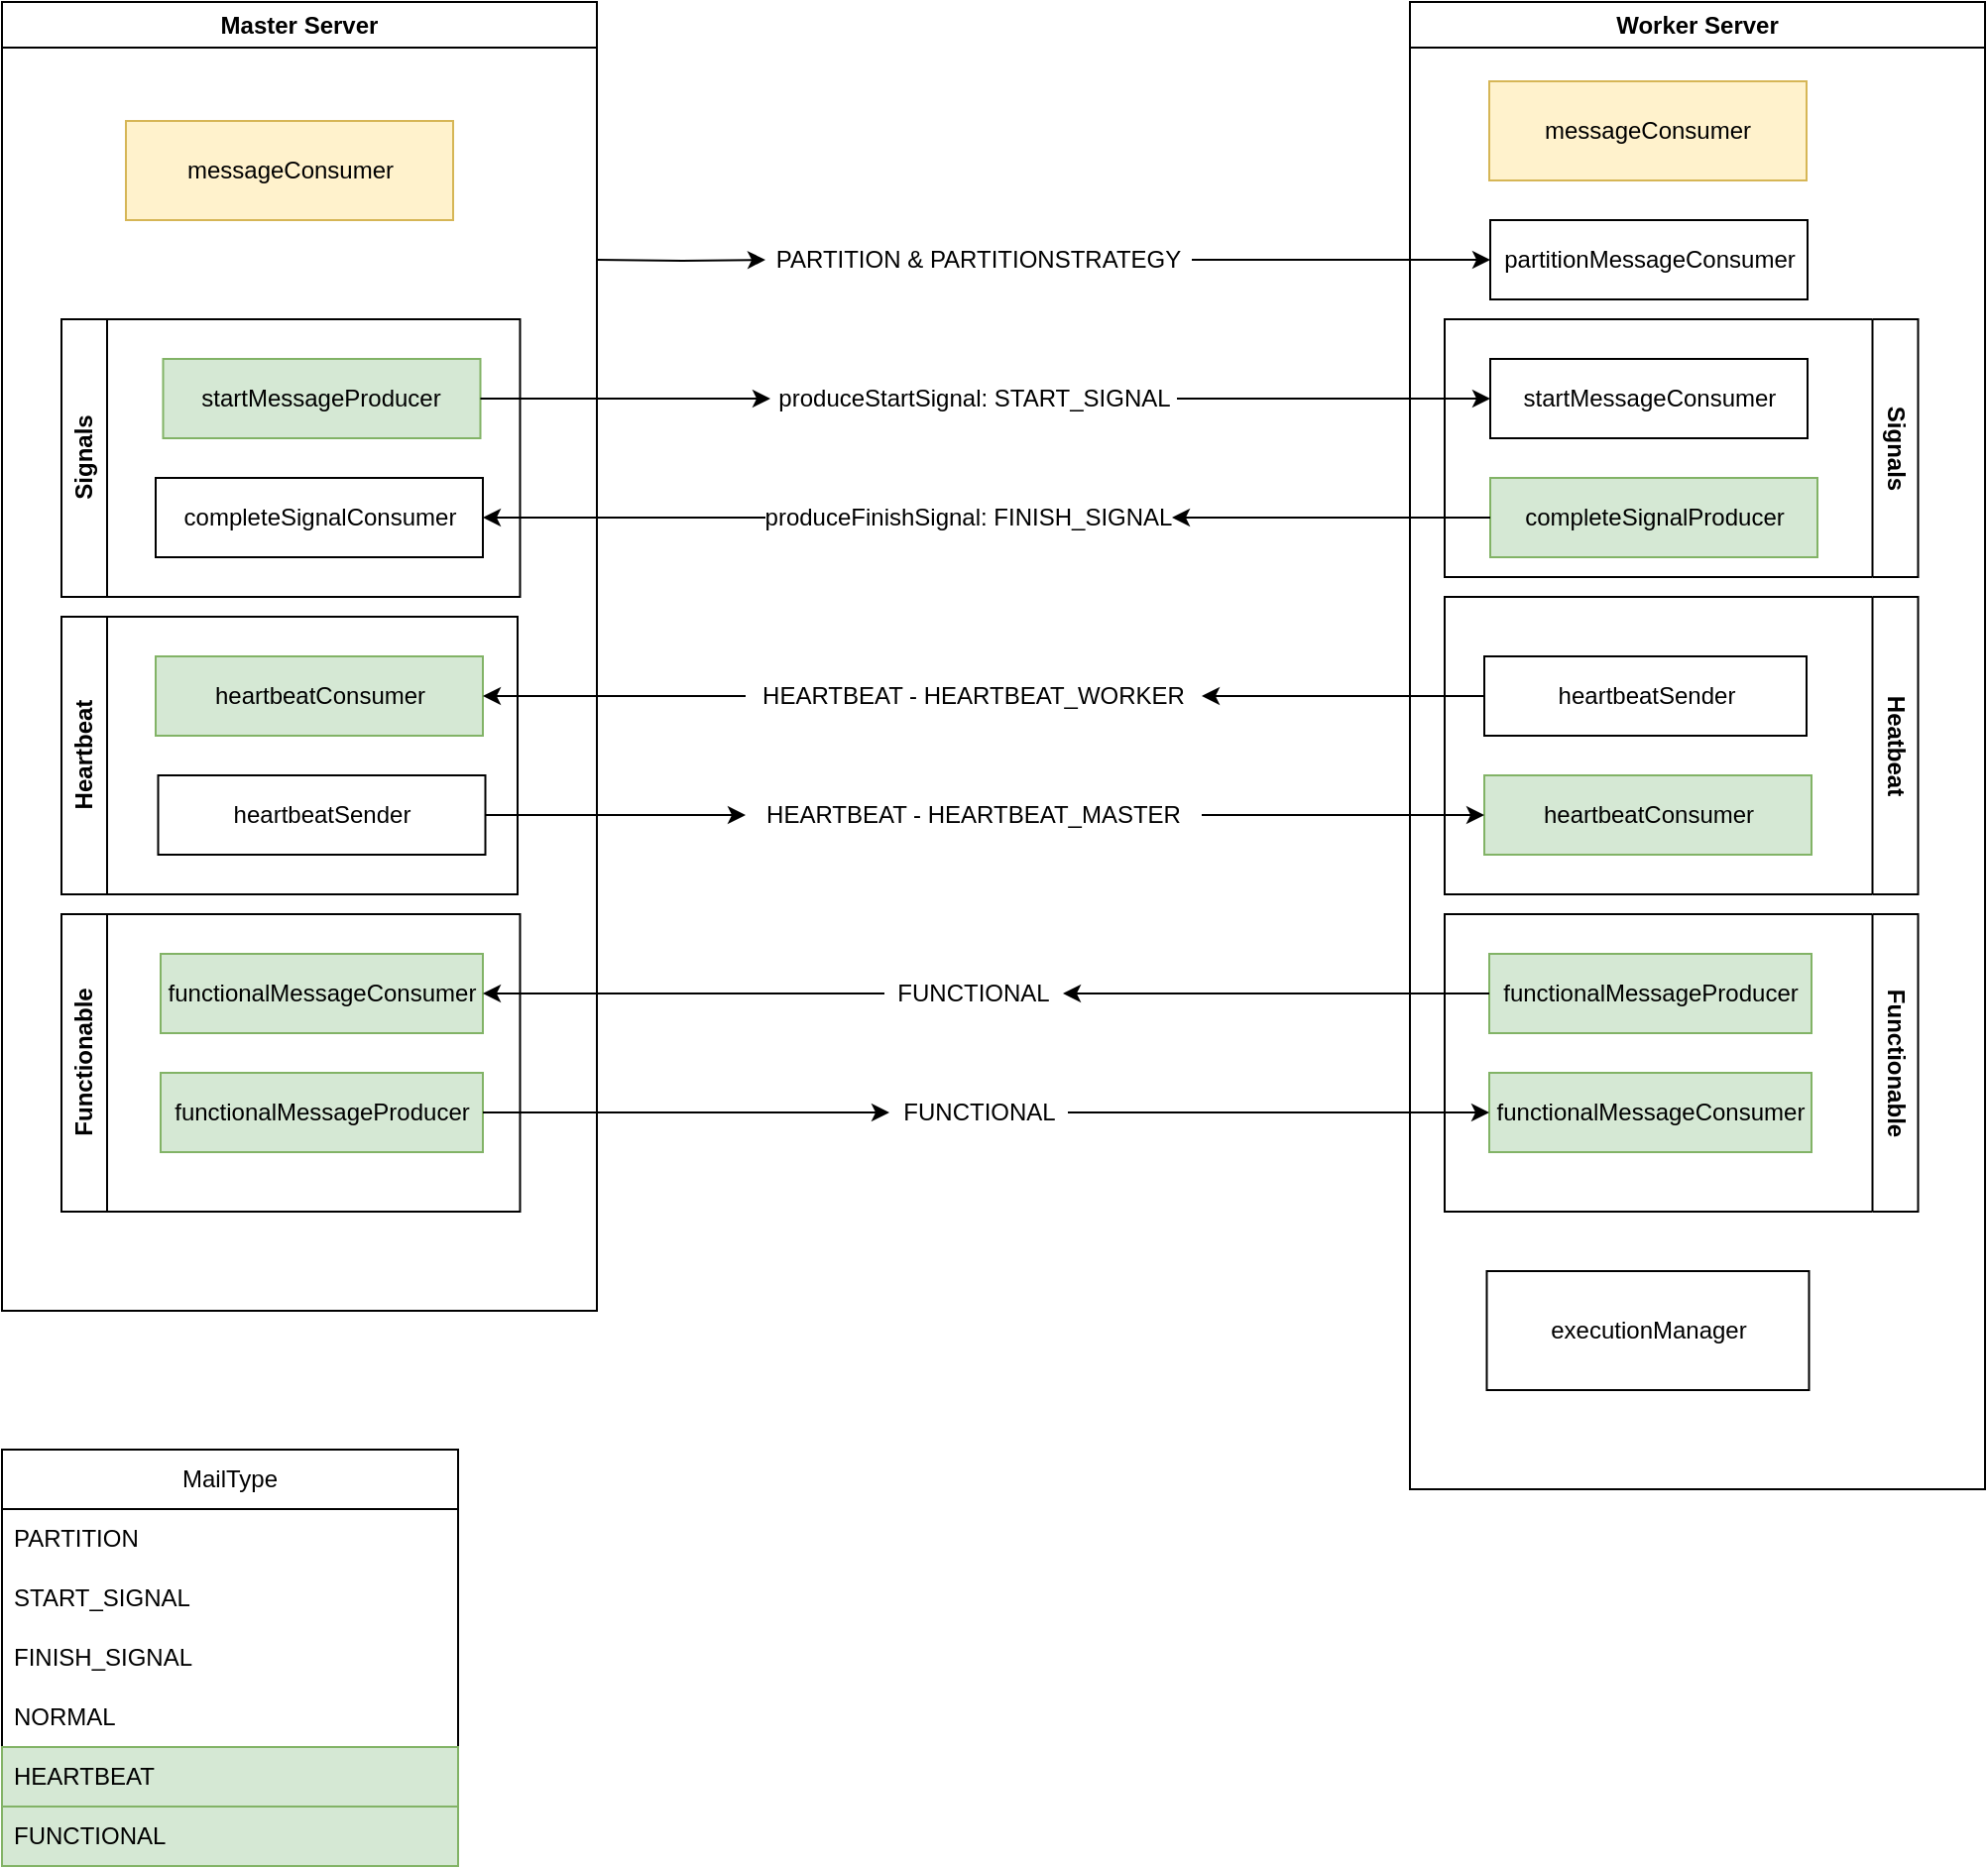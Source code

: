 <mxfile version="22.1.3" type="device" pages="2">
  <diagram name="channels" id="bZg401oQREMwkBCb7BmP">
    <mxGraphModel dx="1645" dy="475" grid="1" gridSize="10" guides="1" tooltips="1" connect="1" arrows="1" fold="1" page="1" pageScale="1" pageWidth="850" pageHeight="1100" math="0" shadow="0">
      <root>
        <mxCell id="0" />
        <mxCell id="1" parent="0" />
        <mxCell id="o7bk5bghvef0Juf1hI8U-3" value="Worker Server" style="swimlane;whiteSpace=wrap;html=1;" vertex="1" parent="1">
          <mxGeometry x="530" y="290" width="290" height="750" as="geometry" />
        </mxCell>
        <mxCell id="o7bk5bghvef0Juf1hI8U-13" value="messageConsumer" style="rounded=0;whiteSpace=wrap;html=1;fillColor=#fff2cc;strokeColor=#d6b656;" vertex="1" parent="o7bk5bghvef0Juf1hI8U-3">
          <mxGeometry x="40" y="40" width="160" height="50" as="geometry" />
        </mxCell>
        <mxCell id="o7bk5bghvef0Juf1hI8U-114" value="Functionable" style="swimlane;horizontal=0;whiteSpace=wrap;html=1;rotation=-180;" vertex="1" parent="o7bk5bghvef0Juf1hI8U-3">
          <mxGeometry x="17.5" y="460" width="238.75" height="150" as="geometry" />
        </mxCell>
        <mxCell id="o7bk5bghvef0Juf1hI8U-100" value="functionalMessageProducer" style="rounded=0;whiteSpace=wrap;html=1;fillColor=#d5e8d4;strokeColor=#82b366;" vertex="1" parent="o7bk5bghvef0Juf1hI8U-114">
          <mxGeometry x="22.5" y="20" width="162.5" height="40" as="geometry" />
        </mxCell>
        <mxCell id="o7bk5bghvef0Juf1hI8U-98" value="functionalMessageConsumer" style="rounded=0;whiteSpace=wrap;html=1;fillColor=#d5e8d4;strokeColor=#82b366;" vertex="1" parent="o7bk5bghvef0Juf1hI8U-114">
          <mxGeometry x="22.5" y="80" width="162.5" height="40" as="geometry" />
        </mxCell>
        <mxCell id="o7bk5bghvef0Juf1hI8U-118" value="Heatbeat" style="swimlane;horizontal=0;whiteSpace=wrap;html=1;rotation=-180;" vertex="1" parent="o7bk5bghvef0Juf1hI8U-3">
          <mxGeometry x="17.5" y="300" width="238.75" height="150" as="geometry" />
        </mxCell>
        <mxCell id="o7bk5bghvef0Juf1hI8U-65" value="heartbeatConsumer" style="rounded=0;whiteSpace=wrap;html=1;fillColor=#d5e8d4;strokeColor=#82b366;" vertex="1" parent="o7bk5bghvef0Juf1hI8U-118">
          <mxGeometry x="20" y="90" width="165" height="40" as="geometry" />
        </mxCell>
        <mxCell id="o7bk5bghvef0Juf1hI8U-7" value="heartbeatSender" style="rounded=0;whiteSpace=wrap;html=1;" vertex="1" parent="o7bk5bghvef0Juf1hI8U-118">
          <mxGeometry x="20" y="30" width="162.5" height="40" as="geometry" />
        </mxCell>
        <mxCell id="o7bk5bghvef0Juf1hI8U-121" value="Signals" style="swimlane;horizontal=0;whiteSpace=wrap;html=1;rotation=-180;" vertex="1" parent="o7bk5bghvef0Juf1hI8U-3">
          <mxGeometry x="17.5" y="160" width="238.75" height="130" as="geometry" />
        </mxCell>
        <mxCell id="o7bk5bghvef0Juf1hI8U-6" value="startMessageConsumer" style="rounded=0;whiteSpace=wrap;html=1;" vertex="1" parent="o7bk5bghvef0Juf1hI8U-121">
          <mxGeometry x="23" y="20" width="160" height="40" as="geometry" />
        </mxCell>
        <mxCell id="o7bk5bghvef0Juf1hI8U-93" value="completeSignalProducer" style="rounded=0;whiteSpace=wrap;html=1;fillColor=#d5e8d4;strokeColor=#82b366;" vertex="1" parent="o7bk5bghvef0Juf1hI8U-121">
          <mxGeometry x="23" y="80" width="165" height="40" as="geometry" />
        </mxCell>
        <mxCell id="o7bk5bghvef0Juf1hI8U-5" value="partitionMessageConsumer" style="rounded=0;whiteSpace=wrap;html=1;" vertex="1" parent="o7bk5bghvef0Juf1hI8U-121">
          <mxGeometry x="23" y="-50" width="160" height="40" as="geometry" />
        </mxCell>
        <mxCell id="w-Ps8oOpbwXvieC-xOSb-1" value="executionManager" style="rounded=0;whiteSpace=wrap;html=1;" vertex="1" parent="o7bk5bghvef0Juf1hI8U-3">
          <mxGeometry x="38.75" y="640" width="162.5" height="60" as="geometry" />
        </mxCell>
        <mxCell id="o7bk5bghvef0Juf1hI8U-105" style="edgeStyle=orthogonalEdgeStyle;rounded=0;orthogonalLoop=1;jettySize=auto;html=1;entryX=0;entryY=0.5;entryDx=0;entryDy=0;" edge="1" parent="1" source="o7bk5bghvef0Juf1hI8U-38" target="o7bk5bghvef0Juf1hI8U-5">
          <mxGeometry relative="1" as="geometry">
            <mxPoint x="100" y="420" as="sourcePoint" />
          </mxGeometry>
        </mxCell>
        <mxCell id="o7bk5bghvef0Juf1hI8U-113" style="edgeStyle=orthogonalEdgeStyle;rounded=0;orthogonalLoop=1;jettySize=auto;html=1;entryX=0;entryY=0.5;entryDx=0;entryDy=0;" edge="1" parent="1" target="o7bk5bghvef0Juf1hI8U-38">
          <mxGeometry relative="1" as="geometry">
            <mxPoint x="120" y="420" as="sourcePoint" />
          </mxGeometry>
        </mxCell>
        <mxCell id="o7bk5bghvef0Juf1hI8U-4" value="Master Server" style="swimlane;whiteSpace=wrap;html=1;" vertex="1" parent="1">
          <mxGeometry x="-180" y="290" width="300" height="660" as="geometry" />
        </mxCell>
        <mxCell id="o7bk5bghvef0Juf1hI8U-15" value="messageConsumer" style="rounded=0;whiteSpace=wrap;html=1;fillColor=#fff2cc;strokeColor=#d6b656;" vertex="1" parent="o7bk5bghvef0Juf1hI8U-4">
          <mxGeometry x="62.5" y="60" width="165" height="50" as="geometry" />
        </mxCell>
        <mxCell id="o7bk5bghvef0Juf1hI8U-23" value="heartbeatConsumer" style="rounded=0;whiteSpace=wrap;html=1;fillColor=#d5e8d4;strokeColor=#82b366;" vertex="1" parent="o7bk5bghvef0Juf1hI8U-4">
          <mxGeometry x="77.5" y="330" width="165" height="40" as="geometry" />
        </mxCell>
        <mxCell id="o7bk5bghvef0Juf1hI8U-56" value="completeSignalConsumer" style="rounded=0;whiteSpace=wrap;html=1;" vertex="1" parent="o7bk5bghvef0Juf1hI8U-4">
          <mxGeometry x="77.5" y="240" width="165" height="40" as="geometry" />
        </mxCell>
        <mxCell id="o7bk5bghvef0Juf1hI8U-22" value="heartbeatSender" style="rounded=0;whiteSpace=wrap;html=1;" vertex="1" parent="o7bk5bghvef0Juf1hI8U-4">
          <mxGeometry x="78.75" y="390" width="165" height="40" as="geometry" />
        </mxCell>
        <mxCell id="o7bk5bghvef0Juf1hI8U-84" value="functionalMessageConsumer" style="rounded=0;whiteSpace=wrap;html=1;fillColor=#d5e8d4;strokeColor=#82b366;" vertex="1" parent="o7bk5bghvef0Juf1hI8U-4">
          <mxGeometry x="80" y="480" width="162.5" height="40" as="geometry" />
        </mxCell>
        <mxCell id="o7bk5bghvef0Juf1hI8U-88" value="startMessageProducer" style="rounded=0;whiteSpace=wrap;html=1;fillColor=#d5e8d4;strokeColor=#82b366;" vertex="1" parent="o7bk5bghvef0Juf1hI8U-4">
          <mxGeometry x="81.25" y="180" width="160" height="40" as="geometry" />
        </mxCell>
        <mxCell id="o7bk5bghvef0Juf1hI8U-99" value="functionalMessageProducer" style="rounded=0;whiteSpace=wrap;html=1;fillColor=#d5e8d4;strokeColor=#82b366;" vertex="1" parent="o7bk5bghvef0Juf1hI8U-4">
          <mxGeometry x="80" y="540" width="162.5" height="40" as="geometry" />
        </mxCell>
        <mxCell id="o7bk5bghvef0Juf1hI8U-110" value="Functionable" style="swimlane;horizontal=0;whiteSpace=wrap;html=1;" vertex="1" parent="o7bk5bghvef0Juf1hI8U-4">
          <mxGeometry x="30" y="460" width="231.25" height="150" as="geometry" />
        </mxCell>
        <mxCell id="o7bk5bghvef0Juf1hI8U-111" value="Heartbeat" style="swimlane;horizontal=0;whiteSpace=wrap;html=1;" vertex="1" parent="o7bk5bghvef0Juf1hI8U-4">
          <mxGeometry x="30" y="310" width="230" height="140" as="geometry" />
        </mxCell>
        <mxCell id="o7bk5bghvef0Juf1hI8U-112" value="Signals" style="swimlane;horizontal=0;whiteSpace=wrap;html=1;" vertex="1" parent="o7bk5bghvef0Juf1hI8U-4">
          <mxGeometry x="30" y="160" width="231.25" height="140" as="geometry" />
        </mxCell>
        <mxCell id="o7bk5bghvef0Juf1hI8U-32" value="MailType" style="swimlane;fontStyle=0;childLayout=stackLayout;horizontal=1;startSize=30;horizontalStack=0;resizeParent=1;resizeParentMax=0;resizeLast=0;collapsible=1;marginBottom=0;whiteSpace=wrap;html=1;" vertex="1" parent="1">
          <mxGeometry x="-180" y="1020" width="230" height="210" as="geometry">
            <mxRectangle x="580" y="720" width="90" height="30" as="alternateBounds" />
          </mxGeometry>
        </mxCell>
        <mxCell id="o7bk5bghvef0Juf1hI8U-33" value="PARTITION" style="text;strokeColor=none;fillColor=none;align=left;verticalAlign=middle;spacingLeft=4;spacingRight=4;overflow=hidden;points=[[0,0.5],[1,0.5]];portConstraint=eastwest;rotatable=0;whiteSpace=wrap;html=1;" vertex="1" parent="o7bk5bghvef0Juf1hI8U-32">
          <mxGeometry y="30" width="230" height="30" as="geometry" />
        </mxCell>
        <mxCell id="o7bk5bghvef0Juf1hI8U-34" value="START_SIGNAL" style="text;strokeColor=none;fillColor=none;align=left;verticalAlign=middle;spacingLeft=4;spacingRight=4;overflow=hidden;points=[[0,0.5],[1,0.5]];portConstraint=eastwest;rotatable=0;whiteSpace=wrap;html=1;" vertex="1" parent="o7bk5bghvef0Juf1hI8U-32">
          <mxGeometry y="60" width="230" height="30" as="geometry" />
        </mxCell>
        <mxCell id="o7bk5bghvef0Juf1hI8U-80" value="FINISH_SIGNAL" style="text;strokeColor=none;fillColor=none;align=left;verticalAlign=middle;spacingLeft=4;spacingRight=4;overflow=hidden;points=[[0,0.5],[1,0.5]];portConstraint=eastwest;rotatable=0;whiteSpace=wrap;html=1;" vertex="1" parent="o7bk5bghvef0Juf1hI8U-32">
          <mxGeometry y="90" width="230" height="30" as="geometry" />
        </mxCell>
        <mxCell id="o7bk5bghvef0Juf1hI8U-77" value="NORMAL" style="text;strokeColor=none;fillColor=none;align=left;verticalAlign=middle;spacingLeft=4;spacingRight=4;overflow=hidden;points=[[0,0.5],[1,0.5]];portConstraint=eastwest;rotatable=0;whiteSpace=wrap;html=1;" vertex="1" parent="o7bk5bghvef0Juf1hI8U-32">
          <mxGeometry y="120" width="230" height="30" as="geometry" />
        </mxCell>
        <mxCell id="o7bk5bghvef0Juf1hI8U-79" value="HEARTBEAT" style="text;strokeColor=#82b366;fillColor=#d5e8d4;align=left;verticalAlign=middle;spacingLeft=4;spacingRight=4;overflow=hidden;points=[[0,0.5],[1,0.5]];portConstraint=eastwest;rotatable=0;whiteSpace=wrap;html=1;" vertex="1" parent="o7bk5bghvef0Juf1hI8U-32">
          <mxGeometry y="150" width="230" height="30" as="geometry" />
        </mxCell>
        <mxCell id="o7bk5bghvef0Juf1hI8U-35" value="FUNCTIONAL" style="text;strokeColor=#82b366;fillColor=#d5e8d4;align=left;verticalAlign=middle;spacingLeft=4;spacingRight=4;overflow=hidden;points=[[0,0.5],[1,0.5]];portConstraint=eastwest;rotatable=0;whiteSpace=wrap;html=1;" vertex="1" parent="o7bk5bghvef0Juf1hI8U-32">
          <mxGeometry y="180" width="230" height="30" as="geometry" />
        </mxCell>
        <mxCell id="o7bk5bghvef0Juf1hI8U-66" style="edgeStyle=orthogonalEdgeStyle;rounded=0;orthogonalLoop=1;jettySize=auto;html=1;exitX=0;exitY=0.5;exitDx=0;exitDy=0;entryX=1;entryY=0.5;entryDx=0;entryDy=0;" edge="1" parent="1" source="o7bk5bghvef0Juf1hI8U-81" target="o7bk5bghvef0Juf1hI8U-23">
          <mxGeometry relative="1" as="geometry" />
        </mxCell>
        <mxCell id="o7bk5bghvef0Juf1hI8U-67" style="edgeStyle=orthogonalEdgeStyle;rounded=0;orthogonalLoop=1;jettySize=auto;html=1;exitX=1;exitY=0.5;exitDx=0;exitDy=0;entryX=0;entryY=0.5;entryDx=0;entryDy=0;" edge="1" parent="1" source="o7bk5bghvef0Juf1hI8U-82" target="o7bk5bghvef0Juf1hI8U-65">
          <mxGeometry relative="1" as="geometry" />
        </mxCell>
        <mxCell id="o7bk5bghvef0Juf1hI8U-92" value="" style="edgeStyle=orthogonalEdgeStyle;rounded=0;orthogonalLoop=1;jettySize=auto;html=1;entryX=1;entryY=0.5;entryDx=0;entryDy=0;exitX=0;exitY=0.5;exitDx=0;exitDy=0;" edge="1" parent="1" source="o7bk5bghvef0Juf1hI8U-93" target="o7bk5bghvef0Juf1hI8U-58">
          <mxGeometry relative="1" as="geometry">
            <mxPoint x="530" y="550" as="sourcePoint" />
            <mxPoint x="83" y="560" as="targetPoint" />
            <Array as="points" />
          </mxGeometry>
        </mxCell>
        <mxCell id="o7bk5bghvef0Juf1hI8U-94" style="edgeStyle=orthogonalEdgeStyle;rounded=0;orthogonalLoop=1;jettySize=auto;html=1;exitX=0;exitY=0.5;exitDx=0;exitDy=0;entryX=1;entryY=0.5;entryDx=0;entryDy=0;" edge="1" parent="1" source="o7bk5bghvef0Juf1hI8U-58" target="o7bk5bghvef0Juf1hI8U-56">
          <mxGeometry relative="1" as="geometry" />
        </mxCell>
        <mxCell id="o7bk5bghvef0Juf1hI8U-58" value="produceFinishSignal:&amp;nbsp;FINISH_SIGNAL" style="text;html=1;strokeColor=none;fillColor=none;align=center;verticalAlign=middle;whiteSpace=wrap;rounded=0;" vertex="1" parent="1">
          <mxGeometry x="205" y="535" width="205" height="30" as="geometry" />
        </mxCell>
        <mxCell id="o7bk5bghvef0Juf1hI8U-95" style="edgeStyle=orthogonalEdgeStyle;rounded=0;orthogonalLoop=1;jettySize=auto;html=1;exitX=1;exitY=0.5;exitDx=0;exitDy=0;entryX=0;entryY=0.5;entryDx=0;entryDy=0;" edge="1" parent="1" source="o7bk5bghvef0Juf1hI8U-96" target="o7bk5bghvef0Juf1hI8U-6">
          <mxGeometry relative="1" as="geometry" />
        </mxCell>
        <mxCell id="o7bk5bghvef0Juf1hI8U-97" value="" style="edgeStyle=orthogonalEdgeStyle;rounded=0;orthogonalLoop=1;jettySize=auto;html=1;exitX=1;exitY=0.5;exitDx=0;exitDy=0;entryX=0;entryY=0.5;entryDx=0;entryDy=0;" edge="1" parent="1" source="o7bk5bghvef0Juf1hI8U-88" target="o7bk5bghvef0Juf1hI8U-96">
          <mxGeometry relative="1" as="geometry">
            <mxPoint x="78" y="490" as="sourcePoint" />
            <mxPoint x="550" y="490" as="targetPoint" />
          </mxGeometry>
        </mxCell>
        <mxCell id="o7bk5bghvef0Juf1hI8U-96" value="produceStartSignal: START_SIGNAL" style="text;html=1;strokeColor=none;fillColor=none;align=center;verticalAlign=middle;whiteSpace=wrap;rounded=0;" vertex="1" parent="1">
          <mxGeometry x="207.5" y="475" width="205" height="30" as="geometry" />
        </mxCell>
        <mxCell id="o7bk5bghvef0Juf1hI8U-101" style="edgeStyle=orthogonalEdgeStyle;rounded=0;orthogonalLoop=1;jettySize=auto;html=1;exitX=1;exitY=0.5;exitDx=0;exitDy=0;entryX=0;entryY=0.5;entryDx=0;entryDy=0;" edge="1" parent="1" source="o7bk5bghvef0Juf1hI8U-103" target="o7bk5bghvef0Juf1hI8U-98">
          <mxGeometry relative="1" as="geometry" />
        </mxCell>
        <mxCell id="o7bk5bghvef0Juf1hI8U-102" style="edgeStyle=orthogonalEdgeStyle;rounded=0;orthogonalLoop=1;jettySize=auto;html=1;exitX=0;exitY=0.5;exitDx=0;exitDy=0;entryX=1;entryY=0.5;entryDx=0;entryDy=0;" edge="1" parent="1" source="o7bk5bghvef0Juf1hI8U-86" target="o7bk5bghvef0Juf1hI8U-84">
          <mxGeometry relative="1" as="geometry" />
        </mxCell>
        <mxCell id="o7bk5bghvef0Juf1hI8U-38" value="PARTITION &amp;amp;&amp;nbsp;PARTITIONSTRATEGY" style="text;html=1;strokeColor=none;fillColor=none;align=center;verticalAlign=middle;whiteSpace=wrap;rounded=0;" vertex="1" parent="1">
          <mxGeometry x="205" y="405" width="215" height="30" as="geometry" />
        </mxCell>
        <mxCell id="o7bk5bghvef0Juf1hI8U-124" value="" style="edgeStyle=orthogonalEdgeStyle;rounded=0;orthogonalLoop=1;jettySize=auto;html=1;exitX=0;exitY=0.5;exitDx=0;exitDy=0;entryX=1;entryY=0.5;entryDx=0;entryDy=0;" edge="1" parent="1" source="o7bk5bghvef0Juf1hI8U-7" target="o7bk5bghvef0Juf1hI8U-81">
          <mxGeometry relative="1" as="geometry">
            <mxPoint x="568" y="640" as="sourcePoint" />
            <mxPoint x="63" y="640" as="targetPoint" />
          </mxGeometry>
        </mxCell>
        <mxCell id="o7bk5bghvef0Juf1hI8U-81" value="HEARTBEAT - HEARTBEAT_WORKER" style="text;html=1;strokeColor=none;fillColor=none;align=center;verticalAlign=middle;whiteSpace=wrap;rounded=0;" vertex="1" parent="1">
          <mxGeometry x="195" y="625" width="230" height="30" as="geometry" />
        </mxCell>
        <mxCell id="o7bk5bghvef0Juf1hI8U-125" value="" style="edgeStyle=orthogonalEdgeStyle;rounded=0;orthogonalLoop=1;jettySize=auto;html=1;exitX=1;exitY=0.5;exitDx=0;exitDy=0;entryX=0;entryY=0.5;entryDx=0;entryDy=0;" edge="1" parent="1" source="o7bk5bghvef0Juf1hI8U-22" target="o7bk5bghvef0Juf1hI8U-82">
          <mxGeometry relative="1" as="geometry">
            <mxPoint x="64" y="700" as="sourcePoint" />
            <mxPoint x="568" y="700" as="targetPoint" />
          </mxGeometry>
        </mxCell>
        <mxCell id="o7bk5bghvef0Juf1hI8U-82" value="HEARTBEAT - HEARTBEAT_MASTER" style="text;html=1;strokeColor=none;fillColor=none;align=center;verticalAlign=middle;whiteSpace=wrap;rounded=0;" vertex="1" parent="1">
          <mxGeometry x="195" y="685" width="230" height="30" as="geometry" />
        </mxCell>
        <mxCell id="o7bk5bghvef0Juf1hI8U-126" value="" style="edgeStyle=orthogonalEdgeStyle;rounded=0;orthogonalLoop=1;jettySize=auto;html=1;exitX=0;exitY=0.5;exitDx=0;exitDy=0;entryX=1;entryY=0.5;entryDx=0;entryDy=0;" edge="1" parent="1" source="o7bk5bghvef0Juf1hI8U-100" target="o7bk5bghvef0Juf1hI8U-86">
          <mxGeometry relative="1" as="geometry">
            <mxPoint x="570" y="790" as="sourcePoint" />
            <mxPoint x="63" y="790" as="targetPoint" />
          </mxGeometry>
        </mxCell>
        <mxCell id="o7bk5bghvef0Juf1hI8U-86" value="FUNCTIONAL" style="text;html=1;strokeColor=none;fillColor=none;align=center;verticalAlign=middle;whiteSpace=wrap;rounded=0;" vertex="1" parent="1">
          <mxGeometry x="265" y="775" width="90" height="30" as="geometry" />
        </mxCell>
        <mxCell id="o7bk5bghvef0Juf1hI8U-127" value="" style="edgeStyle=orthogonalEdgeStyle;rounded=0;orthogonalLoop=1;jettySize=auto;html=1;exitX=1;exitY=0.5;exitDx=0;exitDy=0;entryX=0;entryY=0.5;entryDx=0;entryDy=0;" edge="1" parent="1" source="o7bk5bghvef0Juf1hI8U-99" target="o7bk5bghvef0Juf1hI8U-103">
          <mxGeometry relative="1" as="geometry">
            <mxPoint x="63" y="850" as="sourcePoint" />
            <mxPoint x="570" y="850" as="targetPoint" />
          </mxGeometry>
        </mxCell>
        <mxCell id="o7bk5bghvef0Juf1hI8U-103" value="FUNCTIONAL" style="text;html=1;strokeColor=none;fillColor=none;align=center;verticalAlign=middle;whiteSpace=wrap;rounded=0;" vertex="1" parent="1">
          <mxGeometry x="267.5" y="835" width="90" height="30" as="geometry" />
        </mxCell>
      </root>
    </mxGraphModel>
  </diagram>
  <diagram id="Zaj3K83n4sl3CwPrTygY" name="state">
    <mxGraphModel dx="2213" dy="1914" grid="1" gridSize="10" guides="1" tooltips="1" connect="1" arrows="1" fold="1" page="1" pageScale="1" pageWidth="850" pageHeight="1100" math="0" shadow="0">
      <root>
        <mxCell id="0" />
        <mxCell id="1" parent="0" />
        <mxCell id="5WlR8Px7igBig4mAUmgR-2" value="Master" style="text;html=1;strokeColor=none;fillColor=none;align=center;verticalAlign=middle;whiteSpace=wrap;rounded=0;" vertex="1" parent="1">
          <mxGeometry x="-30" y="190" width="60" height="30" as="geometry" />
        </mxCell>
        <mxCell id="5WlR8Px7igBig4mAUmgR-33" value="" style="edgeStyle=orthogonalEdgeStyle;rounded=0;orthogonalLoop=1;jettySize=auto;html=1;" edge="1" parent="1" source="5WlR8Px7igBig4mAUmgR-5" target="5WlR8Px7igBig4mAUmgR-31">
          <mxGeometry relative="1" as="geometry" />
        </mxCell>
        <mxCell id="5WlR8Px7igBig4mAUmgR-5" value="idle" style="ellipse;whiteSpace=wrap;html=1;" vertex="1" parent="1">
          <mxGeometry x="50" y="170" width="120" height="80" as="geometry" />
        </mxCell>
        <mxCell id="5WlR8Px7igBig4mAUmgR-10" value="Worker" style="text;html=1;strokeColor=none;fillColor=none;align=center;verticalAlign=middle;whiteSpace=wrap;rounded=0;" vertex="1" parent="1">
          <mxGeometry x="-30" y="495" width="60" height="30" as="geometry" />
        </mxCell>
        <mxCell id="5WlR8Px7igBig4mAUmgR-29" value="" style="edgeStyle=orthogonalEdgeStyle;rounded=0;orthogonalLoop=1;jettySize=auto;html=1;" edge="1" parent="1" source="5WlR8Px7igBig4mAUmgR-11" target="5WlR8Px7igBig4mAUmgR-28">
          <mxGeometry relative="1" as="geometry" />
        </mxCell>
        <mxCell id="5WlR8Px7igBig4mAUmgR-11" value="idle" style="ellipse;whiteSpace=wrap;html=1;" vertex="1" parent="1">
          <mxGeometry x="50" y="470" width="120" height="80" as="geometry" />
        </mxCell>
        <mxCell id="5WlR8Px7igBig4mAUmgR-37" style="edgeStyle=orthogonalEdgeStyle;rounded=0;orthogonalLoop=1;jettySize=auto;html=1;exitX=0.5;exitY=1;exitDx=0;exitDy=0;entryX=0.5;entryY=0;entryDx=0;entryDy=0;" edge="1" parent="1" source="5WlR8Px7igBig4mAUmgR-19" target="5WlR8Px7igBig4mAUmgR-35">
          <mxGeometry relative="1" as="geometry" />
        </mxCell>
        <mxCell id="5WlR8Px7igBig4mAUmgR-19" value="partitionGraph" style="ellipse;whiteSpace=wrap;html=1;" vertex="1" parent="1">
          <mxGeometry x="500" y="170" width="110" height="80" as="geometry" />
        </mxCell>
        <mxCell id="5WlR8Px7igBig4mAUmgR-36" value="" style="edgeStyle=orthogonalEdgeStyle;rounded=0;orthogonalLoop=1;jettySize=auto;html=1;" edge="1" parent="1" source="5WlR8Px7igBig4mAUmgR-28" target="5WlR8Px7igBig4mAUmgR-35">
          <mxGeometry relative="1" as="geometry" />
        </mxCell>
        <mxCell id="aeLocBMJ9EdukQnL2tSK-16" style="edgeStyle=orthogonalEdgeStyle;rounded=0;orthogonalLoop=1;jettySize=auto;html=1;exitX=0.5;exitY=1;exitDx=0;exitDy=0;entryX=0.5;entryY=0;entryDx=0;entryDy=0;" edge="1" parent="1" source="5WlR8Px7igBig4mAUmgR-28" target="aeLocBMJ9EdukQnL2tSK-15">
          <mxGeometry relative="1" as="geometry">
            <Array as="points">
              <mxPoint x="335" y="610" />
              <mxPoint x="410" y="610" />
            </Array>
          </mxGeometry>
        </mxCell>
        <mxCell id="aeLocBMJ9EdukQnL2tSK-55" style="edgeStyle=orthogonalEdgeStyle;rounded=0;orthogonalLoop=1;jettySize=auto;html=1;exitX=0.5;exitY=1;exitDx=0;exitDy=0;entryX=0.5;entryY=0;entryDx=0;entryDy=0;" edge="1" parent="1" source="5WlR8Px7igBig4mAUmgR-28" target="aeLocBMJ9EdukQnL2tSK-54">
          <mxGeometry relative="1" as="geometry">
            <Array as="points">
              <mxPoint x="335" y="610" />
              <mxPoint x="280" y="610" />
            </Array>
          </mxGeometry>
        </mxCell>
        <mxCell id="aeLocBMJ9EdukQnL2tSK-58" style="edgeStyle=orthogonalEdgeStyle;rounded=0;orthogonalLoop=1;jettySize=auto;html=1;exitX=0.5;exitY=0;exitDx=0;exitDy=0;entryX=0.5;entryY=1;entryDx=0;entryDy=0;" edge="1" parent="1" source="5WlR8Px7igBig4mAUmgR-28" target="aeLocBMJ9EdukQnL2tSK-56">
          <mxGeometry relative="1" as="geometry" />
        </mxCell>
        <mxCell id="aeLocBMJ9EdukQnL2tSK-77" style="edgeStyle=orthogonalEdgeStyle;rounded=0;orthogonalLoop=1;jettySize=auto;html=1;exitX=0.5;exitY=1;exitDx=0;exitDy=0;entryX=0.5;entryY=0;entryDx=0;entryDy=0;" edge="1" parent="1" source="5WlR8Px7igBig4mAUmgR-28" target="aeLocBMJ9EdukQnL2tSK-76">
          <mxGeometry relative="1" as="geometry">
            <Array as="points">
              <mxPoint x="335" y="610" />
              <mxPoint x="130" y="610" />
            </Array>
          </mxGeometry>
        </mxCell>
        <mxCell id="5WlR8Px7igBig4mAUmgR-28" value="&lt;b&gt;start&lt;br&gt;&lt;/b&gt;startMessageConsumer&lt;br&gt;partitionMessageConsumer&lt;br&gt;messageConsumer&lt;br&gt;heartbeatSender&lt;br&gt;&lt;span style=&quot;background-color: rgb(102, 255, 102);&quot;&gt;functionalMessageConsumer&lt;/span&gt;" style="ellipse;whiteSpace=wrap;html=1;" vertex="1" parent="1">
          <mxGeometry x="235" y="450" width="200" height="120" as="geometry" />
        </mxCell>
        <mxCell id="5WlR8Px7igBig4mAUmgR-34" value="" style="edgeStyle=orthogonalEdgeStyle;rounded=0;orthogonalLoop=1;jettySize=auto;html=1;" edge="1" parent="1" source="5WlR8Px7igBig4mAUmgR-31" target="5WlR8Px7igBig4mAUmgR-19">
          <mxGeometry relative="1" as="geometry" />
        </mxCell>
        <mxCell id="aeLocBMJ9EdukQnL2tSK-13" style="edgeStyle=orthogonalEdgeStyle;rounded=0;orthogonalLoop=1;jettySize=auto;html=1;exitX=0.5;exitY=0;exitDx=0;exitDy=0;" edge="1" parent="1" source="5WlR8Px7igBig4mAUmgR-31" target="aeLocBMJ9EdukQnL2tSK-14">
          <mxGeometry relative="1" as="geometry">
            <mxPoint x="510" y="120" as="targetPoint" />
          </mxGeometry>
        </mxCell>
        <mxCell id="aeLocBMJ9EdukQnL2tSK-57" value="" style="edgeStyle=orthogonalEdgeStyle;rounded=0;orthogonalLoop=1;jettySize=auto;html=1;" edge="1" parent="1" source="5WlR8Px7igBig4mAUmgR-31" target="aeLocBMJ9EdukQnL2tSK-56">
          <mxGeometry relative="1" as="geometry" />
        </mxCell>
        <mxCell id="aeLocBMJ9EdukQnL2tSK-66" style="edgeStyle=orthogonalEdgeStyle;rounded=0;orthogonalLoop=1;jettySize=auto;html=1;exitX=0.5;exitY=0;exitDx=0;exitDy=0;entryX=0.5;entryY=1;entryDx=0;entryDy=0;" edge="1" parent="1" source="5WlR8Px7igBig4mAUmgR-31" target="aeLocBMJ9EdukQnL2tSK-65">
          <mxGeometry relative="1" as="geometry">
            <Array as="points">
              <mxPoint x="335" y="130" />
              <mxPoint x="110" y="130" />
            </Array>
          </mxGeometry>
        </mxCell>
        <mxCell id="5WlR8Px7igBig4mAUmgR-31" value="&lt;b&gt;start&lt;br&gt;&lt;/b&gt;completeSignalConsumer&lt;br&gt;workerHeartbeatChecker&lt;br&gt;heartbeatSender&lt;br&gt;&lt;span style=&quot;background-color: rgb(102, 255, 102);&quot;&gt;functinalMessageConsumer&lt;/span&gt;" style="ellipse;whiteSpace=wrap;html=1;" vertex="1" parent="1">
          <mxGeometry x="235" y="150" width="200" height="120" as="geometry" />
        </mxCell>
        <mxCell id="5WlR8Px7igBig4mAUmgR-40" value="" style="edgeStyle=orthogonalEdgeStyle;rounded=0;orthogonalLoop=1;jettySize=auto;html=1;" edge="1" parent="1" source="5WlR8Px7igBig4mAUmgR-35" target="5WlR8Px7igBig4mAUmgR-39">
          <mxGeometry relative="1" as="geometry" />
        </mxCell>
        <mxCell id="5WlR8Px7igBig4mAUmgR-35" value="partition vertices" style="ellipse;whiteSpace=wrap;html=1;" vertex="1" parent="1">
          <mxGeometry x="490" y="465" width="130" height="90" as="geometry" />
        </mxCell>
        <mxCell id="aeLocBMJ9EdukQnL2tSK-23" value="" style="edgeStyle=orthogonalEdgeStyle;rounded=0;orthogonalLoop=1;jettySize=auto;html=1;" edge="1" parent="1" source="5WlR8Px7igBig4mAUmgR-39" target="aeLocBMJ9EdukQnL2tSK-22">
          <mxGeometry relative="1" as="geometry" />
        </mxCell>
        <mxCell id="5WlR8Px7igBig4mAUmgR-39" value="startNewSuperstep" style="ellipse;whiteSpace=wrap;html=1;" vertex="1" parent="1">
          <mxGeometry x="690" y="465" width="130" height="90" as="geometry" />
        </mxCell>
        <mxCell id="aeLocBMJ9EdukQnL2tSK-18" value="" style="edgeStyle=orthogonalEdgeStyle;rounded=0;orthogonalLoop=1;jettySize=auto;html=1;" edge="1" parent="1" source="aeLocBMJ9EdukQnL2tSK-14" target="aeLocBMJ9EdukQnL2tSK-17">
          <mxGeometry relative="1" as="geometry" />
        </mxCell>
        <mxCell id="aeLocBMJ9EdukQnL2tSK-14" value="complete signal listen" style="ellipse;whiteSpace=wrap;html=1;" vertex="1" parent="1">
          <mxGeometry x="460" y="30" width="100" height="80" as="geometry" />
        </mxCell>
        <mxCell id="aeLocBMJ9EdukQnL2tSK-30" style="edgeStyle=orthogonalEdgeStyle;rounded=0;orthogonalLoop=1;jettySize=auto;html=1;exitX=0.5;exitY=1;exitDx=0;exitDy=0;entryX=0.5;entryY=1;entryDx=0;entryDy=0;" edge="1" parent="1" source="aeLocBMJ9EdukQnL2tSK-15" target="5WlR8Px7igBig4mAUmgR-39">
          <mxGeometry relative="1" as="geometry" />
        </mxCell>
        <mxCell id="aeLocBMJ9EdukQnL2tSK-15" value="Listen to start signals" style="ellipse;whiteSpace=wrap;html=1;" vertex="1" parent="1">
          <mxGeometry x="360" y="640" width="100" height="80" as="geometry" />
        </mxCell>
        <mxCell id="aeLocBMJ9EdukQnL2tSK-20" value="" style="edgeStyle=orthogonalEdgeStyle;rounded=0;orthogonalLoop=1;jettySize=auto;html=1;" edge="1" parent="1" source="aeLocBMJ9EdukQnL2tSK-17" target="aeLocBMJ9EdukQnL2tSK-19">
          <mxGeometry relative="1" as="geometry" />
        </mxCell>
        <mxCell id="aeLocBMJ9EdukQnL2tSK-17" value="startNewSuperStep" style="ellipse;whiteSpace=wrap;html=1;" vertex="1" parent="1">
          <mxGeometry x="620" y="30" width="120" height="80" as="geometry" />
        </mxCell>
        <mxCell id="aeLocBMJ9EdukQnL2tSK-21" style="edgeStyle=orthogonalEdgeStyle;rounded=0;orthogonalLoop=1;jettySize=auto;html=1;exitX=0.5;exitY=1;exitDx=0;exitDy=0;entryX=1;entryY=0.5;entryDx=0;entryDy=0;" edge="1" parent="1" source="aeLocBMJ9EdukQnL2tSK-19" target="aeLocBMJ9EdukQnL2tSK-15">
          <mxGeometry relative="1" as="geometry">
            <Array as="points">
              <mxPoint x="860" y="680" />
            </Array>
          </mxGeometry>
        </mxCell>
        <mxCell id="aeLocBMJ9EdukQnL2tSK-39" value="" style="edgeStyle=orthogonalEdgeStyle;rounded=0;orthogonalLoop=1;jettySize=auto;html=1;" edge="1" parent="1" source="aeLocBMJ9EdukQnL2tSK-19" target="aeLocBMJ9EdukQnL2tSK-38">
          <mxGeometry relative="1" as="geometry" />
        </mxCell>
        <mxCell id="aeLocBMJ9EdukQnL2tSK-19" value="produceStartSignal" style="ellipse;whiteSpace=wrap;html=1;" vertex="1" parent="1">
          <mxGeometry x="800" y="30" width="120" height="80" as="geometry" />
        </mxCell>
        <mxCell id="aeLocBMJ9EdukQnL2tSK-41" value="" style="edgeStyle=orthogonalEdgeStyle;rounded=0;orthogonalLoop=1;jettySize=auto;html=1;" edge="1" parent="1" source="aeLocBMJ9EdukQnL2tSK-22" target="aeLocBMJ9EdukQnL2tSK-40">
          <mxGeometry relative="1" as="geometry" />
        </mxCell>
        <mxCell id="aeLocBMJ9EdukQnL2tSK-83" value="" style="edgeStyle=orthogonalEdgeStyle;rounded=0;orthogonalLoop=1;jettySize=auto;html=1;dashed=1;" edge="1" parent="1" source="aeLocBMJ9EdukQnL2tSK-22" target="aeLocBMJ9EdukQnL2tSK-24">
          <mxGeometry relative="1" as="geometry" />
        </mxCell>
        <mxCell id="aeLocBMJ9EdukQnL2tSK-22" value="executionManager execute" style="ellipse;whiteSpace=wrap;html=1;" vertex="1" parent="1">
          <mxGeometry x="900" y="465" width="130" height="90" as="geometry" />
        </mxCell>
        <mxCell id="aeLocBMJ9EdukQnL2tSK-28" value="" style="edgeStyle=orthogonalEdgeStyle;rounded=0;orthogonalLoop=1;jettySize=auto;html=1;" edge="1" parent="1" source="aeLocBMJ9EdukQnL2tSK-24" target="aeLocBMJ9EdukQnL2tSK-27">
          <mxGeometry relative="1" as="geometry" />
        </mxCell>
        <mxCell id="aeLocBMJ9EdukQnL2tSK-24" value="sendCompleteSignal" style="ellipse;whiteSpace=wrap;html=1;" vertex="1" parent="1">
          <mxGeometry x="1110" y="465" width="130" height="90" as="geometry" />
        </mxCell>
        <mxCell id="aeLocBMJ9EdukQnL2tSK-29" style="edgeStyle=orthogonalEdgeStyle;rounded=0;orthogonalLoop=1;jettySize=auto;html=1;exitX=0.5;exitY=0;exitDx=0;exitDy=0;entryX=0.5;entryY=0;entryDx=0;entryDy=0;" edge="1" parent="1" source="aeLocBMJ9EdukQnL2tSK-27" target="aeLocBMJ9EdukQnL2tSK-14">
          <mxGeometry relative="1" as="geometry">
            <Array as="points">
              <mxPoint x="1385" y="-20" />
              <mxPoint x="510" y="-20" />
            </Array>
          </mxGeometry>
        </mxCell>
        <mxCell id="aeLocBMJ9EdukQnL2tSK-36" value="" style="edgeStyle=orthogonalEdgeStyle;rounded=0;orthogonalLoop=1;jettySize=auto;html=1;" edge="1" parent="1" source="aeLocBMJ9EdukQnL2tSK-27" target="aeLocBMJ9EdukQnL2tSK-35">
          <mxGeometry relative="1" as="geometry" />
        </mxCell>
        <mxCell id="aeLocBMJ9EdukQnL2tSK-27" value="produceFinishSignal" style="ellipse;whiteSpace=wrap;html=1;" vertex="1" parent="1">
          <mxGeometry x="1320" y="465" width="130" height="90" as="geometry" />
        </mxCell>
        <mxCell id="aeLocBMJ9EdukQnL2tSK-35" value="DONE" style="ellipse;whiteSpace=wrap;html=1;" vertex="1" parent="1">
          <mxGeometry x="1530" y="465" width="130" height="90" as="geometry" />
        </mxCell>
        <mxCell id="aeLocBMJ9EdukQnL2tSK-38" value="DONE" style="ellipse;whiteSpace=wrap;html=1;" vertex="1" parent="1">
          <mxGeometry x="1000" y="30" width="120" height="80" as="geometry" />
        </mxCell>
        <mxCell id="aeLocBMJ9EdukQnL2tSK-43" value="" style="edgeStyle=orthogonalEdgeStyle;rounded=0;orthogonalLoop=1;jettySize=auto;html=1;" edge="1" parent="1" source="aeLocBMJ9EdukQnL2tSK-40" target="aeLocBMJ9EdukQnL2tSK-42">
          <mxGeometry relative="1" as="geometry" />
        </mxCell>
        <mxCell id="aeLocBMJ9EdukQnL2tSK-40" value="distribute incoming mails" style="whiteSpace=wrap;html=1;" vertex="1" parent="1">
          <mxGeometry x="916.25" y="650" width="97.5" height="60" as="geometry" />
        </mxCell>
        <mxCell id="aeLocBMJ9EdukQnL2tSK-45" value="" style="edgeStyle=orthogonalEdgeStyle;rounded=0;orthogonalLoop=1;jettySize=auto;html=1;" edge="1" parent="1" source="aeLocBMJ9EdukQnL2tSK-42" target="aeLocBMJ9EdukQnL2tSK-44">
          <mxGeometry relative="1" as="geometry" />
        </mxCell>
        <mxCell id="aeLocBMJ9EdukQnL2tSK-42" value="vertex.step" style="whiteSpace=wrap;html=1;" vertex="1" parent="1">
          <mxGeometry x="1060" y="650" width="85" height="60" as="geometry" />
        </mxCell>
        <mxCell id="aeLocBMJ9EdukQnL2tSK-47" value="" style="edgeStyle=orthogonalEdgeStyle;rounded=0;orthogonalLoop=1;jettySize=auto;html=1;" edge="1" parent="1" source="aeLocBMJ9EdukQnL2tSK-44" target="aeLocBMJ9EdukQnL2tSK-46">
          <mxGeometry relative="1" as="geometry" />
        </mxCell>
        <mxCell id="aeLocBMJ9EdukQnL2tSK-70" style="edgeStyle=orthogonalEdgeStyle;rounded=0;orthogonalLoop=1;jettySize=auto;html=1;exitX=0.5;exitY=0;exitDx=0;exitDy=0;entryX=0.5;entryY=0;entryDx=0;entryDy=0;" edge="1" parent="1" source="aeLocBMJ9EdukQnL2tSK-44" target="aeLocBMJ9EdukQnL2tSK-65">
          <mxGeometry relative="1" as="geometry">
            <Array as="points">
              <mxPoint x="1235" y="-100" />
              <mxPoint x="110" y="-100" />
            </Array>
          </mxGeometry>
        </mxCell>
        <mxCell id="aeLocBMJ9EdukQnL2tSK-44" value="functionable. execute" style="whiteSpace=wrap;html=1;" vertex="1" parent="1">
          <mxGeometry x="1180" y="650" width="110" height="60" as="geometry" />
        </mxCell>
        <mxCell id="aeLocBMJ9EdukQnL2tSK-48" style="edgeStyle=orthogonalEdgeStyle;rounded=0;orthogonalLoop=1;jettySize=auto;html=1;exitX=1;exitY=0.5;exitDx=0;exitDy=0;entryX=0.5;entryY=1;entryDx=0;entryDy=0;" edge="1" parent="1" source="aeLocBMJ9EdukQnL2tSK-46" target="aeLocBMJ9EdukQnL2tSK-24">
          <mxGeometry relative="1" as="geometry" />
        </mxCell>
        <mxCell id="aeLocBMJ9EdukQnL2tSK-61" style="edgeStyle=orthogonalEdgeStyle;rounded=0;orthogonalLoop=1;jettySize=auto;html=1;exitX=0;exitY=0.5;exitDx=0;exitDy=0;entryX=0.5;entryY=1;entryDx=0;entryDy=0;dashed=1;" edge="1" parent="1" source="aeLocBMJ9EdukQnL2tSK-62" target="aeLocBMJ9EdukQnL2tSK-54">
          <mxGeometry relative="1" as="geometry">
            <Array as="points" />
          </mxGeometry>
        </mxCell>
        <mxCell id="aeLocBMJ9EdukQnL2tSK-64" style="edgeStyle=orthogonalEdgeStyle;rounded=0;orthogonalLoop=1;jettySize=auto;html=1;exitX=0.5;exitY=1;exitDx=0;exitDy=0;dashed=1;entryX=1;entryY=0.5;entryDx=0;entryDy=0;" edge="1" parent="1" source="aeLocBMJ9EdukQnL2tSK-46" target="aeLocBMJ9EdukQnL2tSK-62">
          <mxGeometry relative="1" as="geometry">
            <mxPoint x="930" y="820" as="targetPoint" />
            <Array as="points">
              <mxPoint x="1388" y="830" />
            </Array>
          </mxGeometry>
        </mxCell>
        <mxCell id="aeLocBMJ9EdukQnL2tSK-46" value="send out mails" style="whiteSpace=wrap;html=1;" vertex="1" parent="1">
          <mxGeometry x="1325" y="650" width="125" height="60" as="geometry" />
        </mxCell>
        <mxCell id="aeLocBMJ9EdukQnL2tSK-81" style="edgeStyle=orthogonalEdgeStyle;rounded=0;orthogonalLoop=1;jettySize=auto;html=1;exitX=0;exitY=0.5;exitDx=0;exitDy=0;entryX=1;entryY=0.5;entryDx=0;entryDy=0;" edge="1" parent="1" source="aeLocBMJ9EdukQnL2tSK-54" target="aeLocBMJ9EdukQnL2tSK-79">
          <mxGeometry relative="1" as="geometry">
            <Array as="points">
              <mxPoint x="210" y="680" />
              <mxPoint x="210" y="790" />
            </Array>
          </mxGeometry>
        </mxCell>
        <mxCell id="aeLocBMJ9EdukQnL2tSK-54" value="message listen" style="ellipse;whiteSpace=wrap;html=1;" vertex="1" parent="1">
          <mxGeometry x="220" y="640" width="120" height="80" as="geometry" />
        </mxCell>
        <mxCell id="aeLocBMJ9EdukQnL2tSK-59" style="edgeStyle=orthogonalEdgeStyle;rounded=0;orthogonalLoop=1;jettySize=auto;html=1;exitX=0.5;exitY=0;exitDx=0;exitDy=0;entryX=0.5;entryY=1;entryDx=0;entryDy=0;" edge="1" parent="1" source="aeLocBMJ9EdukQnL2tSK-56" target="5WlR8Px7igBig4mAUmgR-31">
          <mxGeometry relative="1" as="geometry" />
        </mxCell>
        <mxCell id="aeLocBMJ9EdukQnL2tSK-60" style="edgeStyle=orthogonalEdgeStyle;rounded=0;orthogonalLoop=1;jettySize=auto;html=1;exitX=0.5;exitY=1;exitDx=0;exitDy=0;entryX=0.5;entryY=0;entryDx=0;entryDy=0;" edge="1" parent="1" source="aeLocBMJ9EdukQnL2tSK-56" target="5WlR8Px7igBig4mAUmgR-28">
          <mxGeometry relative="1" as="geometry" />
        </mxCell>
        <mxCell id="aeLocBMJ9EdukQnL2tSK-56" value="Heartbeat" style="ellipse;whiteSpace=wrap;html=1;" vertex="1" parent="1">
          <mxGeometry x="295" y="320" width="80" height="80" as="geometry" />
        </mxCell>
        <mxCell id="aeLocBMJ9EdukQnL2tSK-62" value="to other workers" style="text;html=1;strokeColor=none;fillColor=none;align=center;verticalAlign=middle;whiteSpace=wrap;rounded=0;" vertex="1" parent="1">
          <mxGeometry x="790" y="810" width="140" height="40" as="geometry" />
        </mxCell>
        <mxCell id="aeLocBMJ9EdukQnL2tSK-74" value="" style="edgeStyle=orthogonalEdgeStyle;rounded=0;orthogonalLoop=1;jettySize=auto;html=1;" edge="1" parent="1" source="aeLocBMJ9EdukQnL2tSK-65" target="aeLocBMJ9EdukQnL2tSK-73">
          <mxGeometry relative="1" as="geometry" />
        </mxCell>
        <mxCell id="aeLocBMJ9EdukQnL2tSK-65" value="functinal message listen" style="ellipse;whiteSpace=wrap;html=1;" vertex="1" parent="1">
          <mxGeometry x="50" y="20" width="120" height="80" as="geometry" />
        </mxCell>
        <mxCell id="aeLocBMJ9EdukQnL2tSK-68" value="E.g. Aggregator" style="text;html=1;strokeColor=none;fillColor=none;align=center;verticalAlign=middle;whiteSpace=wrap;rounded=0;" vertex="1" parent="1">
          <mxGeometry x="620" y="-140" width="160" height="30" as="geometry" />
        </mxCell>
        <mxCell id="aeLocBMJ9EdukQnL2tSK-78" style="edgeStyle=orthogonalEdgeStyle;rounded=0;orthogonalLoop=1;jettySize=auto;html=1;exitX=0.5;exitY=0;exitDx=0;exitDy=0;entryX=0;entryY=0.5;entryDx=0;entryDy=0;" edge="1" parent="1" source="aeLocBMJ9EdukQnL2tSK-73" target="aeLocBMJ9EdukQnL2tSK-76">
          <mxGeometry relative="1" as="geometry">
            <Array as="points">
              <mxPoint x="250" y="-50" />
              <mxPoint x="-60" y="-50" />
              <mxPoint x="-60" y="680" />
            </Array>
          </mxGeometry>
        </mxCell>
        <mxCell id="aeLocBMJ9EdukQnL2tSK-73" value="broadcast messages" style="ellipse;whiteSpace=wrap;html=1;" vertex="1" parent="1">
          <mxGeometry x="200" y="20" width="100" height="80" as="geometry" />
        </mxCell>
        <mxCell id="aeLocBMJ9EdukQnL2tSK-80" value="" style="edgeStyle=orthogonalEdgeStyle;rounded=0;orthogonalLoop=1;jettySize=auto;html=1;" edge="1" parent="1" source="aeLocBMJ9EdukQnL2tSK-76" target="aeLocBMJ9EdukQnL2tSK-79">
          <mxGeometry relative="1" as="geometry" />
        </mxCell>
        <mxCell id="aeLocBMJ9EdukQnL2tSK-76" value="functionalMessage&lt;br&gt;listen" style="ellipse;whiteSpace=wrap;html=1;" vertex="1" parent="1">
          <mxGeometry x="70" y="640" width="120" height="80" as="geometry" />
        </mxCell>
        <mxCell id="aeLocBMJ9EdukQnL2tSK-79" value="add to incoming queue" style="ellipse;whiteSpace=wrap;html=1;" vertex="1" parent="1">
          <mxGeometry x="70" y="750" width="120" height="80" as="geometry" />
        </mxCell>
      </root>
    </mxGraphModel>
  </diagram>
</mxfile>

